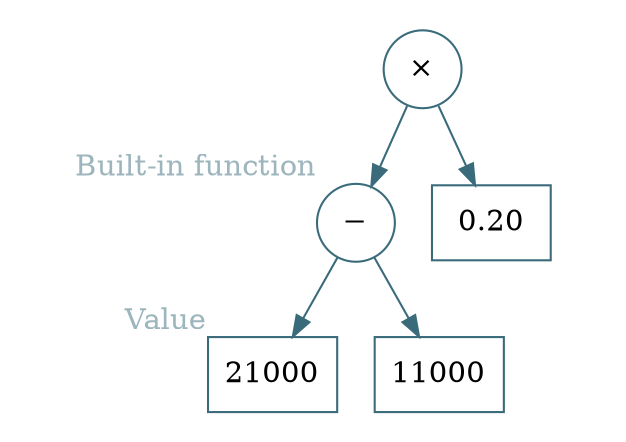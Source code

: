 digraph taxcalc {

graph [rankdir = "TB";
       pad = "0.5,0.2";
       ]

edge [color = "#3a6b7b"];

node [shape = circle;
      color = "#3a6b7b"];

"−" -> {node [shape = box];
	"21000" "11000"};

"×" -> {"−" " 0.20 " [shape = box]};

"21000" [xlabel = <<font color="#9db5bd">Value</font>>];
"−" [xlabel = <<font color="#9db5bd">Built-in function</font>>];


}
